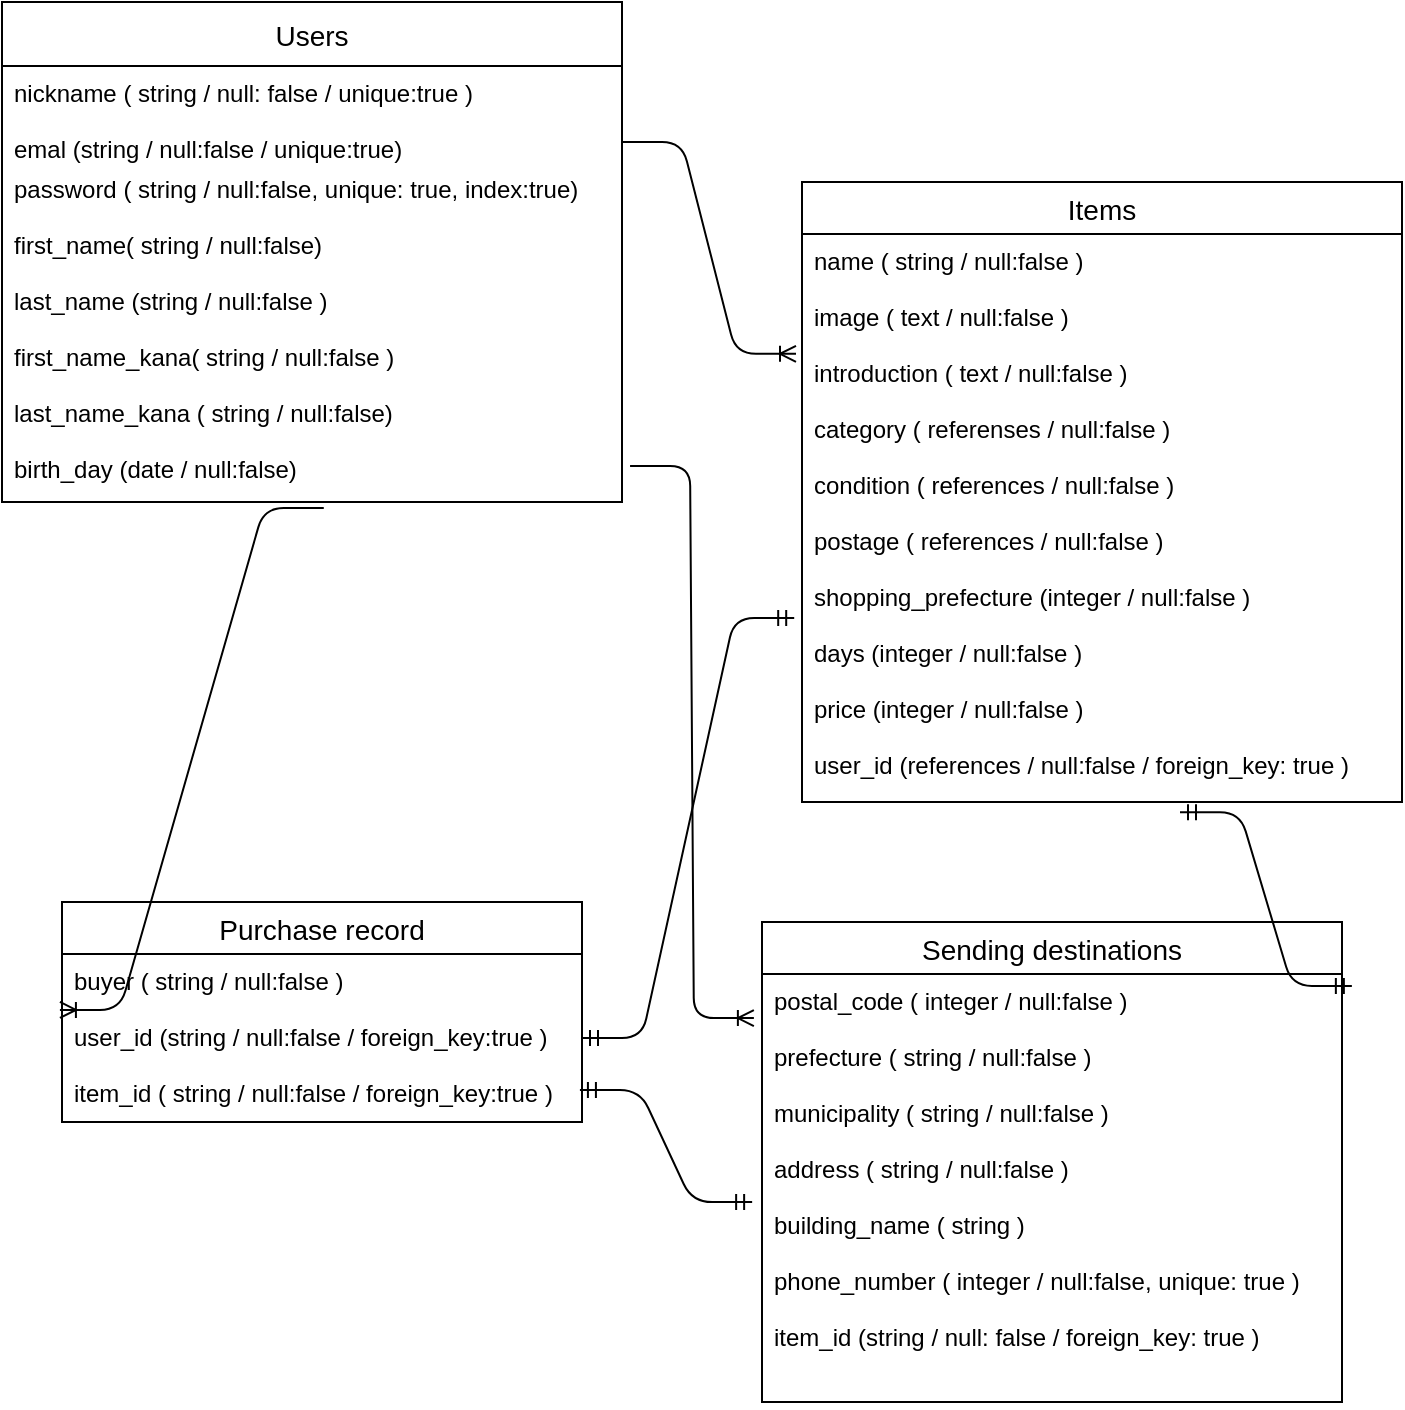 <mxfile version="13.6.5">
    <diagram id="qW6HU8GdX1D0cGEH3h1z" name="ページ1">
        <mxGraphModel dx="690" dy="476" grid="1" gridSize="10" guides="0" tooltips="1" connect="1" arrows="1" fold="1" page="1" pageScale="1" pageWidth="827" pageHeight="1169" math="0" shadow="0">
            <root>
                <mxCell id="0"/>
                <mxCell id="1" parent="0"/>
                <mxCell id="6" value="Items" style="swimlane;fontStyle=0;childLayout=stackLayout;horizontal=1;startSize=26;horizontalStack=0;resizeParent=1;resizeParentMax=0;resizeLast=0;collapsible=1;marginBottom=0;align=center;fontSize=14;" vertex="1" parent="1">
                    <mxGeometry x="440" y="300" width="300" height="310" as="geometry"/>
                </mxCell>
                <mxCell id="7" value="name ( string / null:false )&#10;&#10;image ( text / null:false )&#10;&#10;introduction ( text / null:false )&#10;&#10;category ( referenses / null:false )&#10;&#10;condition ( references / null:false )&#10;&#10;postage ( references / null:false )&#10;&#10;shopping_prefecture (integer / null:false )&#10;&#10;days (integer / null:false )&#10;&#10;price (integer / null:false )&#10;&#10;user_id (references / null:false / foreign_key: true )" style="text;strokeColor=none;fillColor=none;spacingLeft=4;spacingRight=4;overflow=hidden;rotatable=0;points=[[0,0.5],[1,0.5]];portConstraint=eastwest;fontSize=12;" vertex="1" parent="6">
                    <mxGeometry y="26" width="300" height="284" as="geometry"/>
                </mxCell>
                <mxCell id="16" value="Sending destinations" style="swimlane;fontStyle=0;childLayout=stackLayout;horizontal=1;startSize=26;horizontalStack=0;resizeParent=1;resizeParentMax=0;resizeLast=0;collapsible=1;marginBottom=0;align=center;fontSize=14;" vertex="1" parent="1">
                    <mxGeometry x="420" y="670" width="290" height="240" as="geometry"/>
                </mxCell>
                <mxCell id="17" value="postal_code ( integer / null:false )&#10;&#10;prefecture ( string / null:false )&#10;&#10;municipality ( string / null:false )&#10;&#10;address ( string / null:false )&#10;&#10;building_name ( string )&#10;&#10;phone_number ( integer / null:false, unique: true )&#10;&#10;item_id (string / null: false / foreign_key: true )" style="text;strokeColor=none;fillColor=none;spacingLeft=4;spacingRight=4;overflow=hidden;rotatable=0;points=[[0,0.5],[1,0.5]];portConstraint=eastwest;fontSize=12;" vertex="1" parent="16">
                    <mxGeometry y="26" width="290" height="214" as="geometry"/>
                </mxCell>
                <mxCell id="12" value="Purchase record" style="swimlane;fontStyle=0;childLayout=stackLayout;horizontal=1;startSize=26;horizontalStack=0;resizeParent=1;resizeParentMax=0;resizeLast=0;collapsible=1;marginBottom=0;align=center;fontSize=14;" vertex="1" parent="1">
                    <mxGeometry x="70" y="660" width="260" height="110" as="geometry"/>
                </mxCell>
                <mxCell id="14" value="buyer ( string / null:false )&#10;&#10;user_id (string / null:false / foreign_key:true )&#10;&#10;item_id ( string / null:false / foreign_key:true )" style="text;strokeColor=none;fillColor=none;spacingLeft=4;spacingRight=4;overflow=hidden;rotatable=0;points=[[0,0.5],[1,0.5]];portConstraint=eastwest;fontSize=12;" vertex="1" parent="12">
                    <mxGeometry y="26" width="260" height="84" as="geometry"/>
                </mxCell>
                <mxCell id="2" value="Users" style="swimlane;fontStyle=0;childLayout=stackLayout;horizontal=1;startSize=32;horizontalStack=0;resizeParent=1;resizeParentMax=0;resizeLast=0;collapsible=1;marginBottom=0;align=center;fontSize=14;direction=east;" vertex="1" parent="1">
                    <mxGeometry x="40" y="210" width="310" height="250" as="geometry"/>
                </mxCell>
                <mxCell id="3" value="nickname ( string / null: false / unique:true )" style="text;strokeColor=none;fillColor=none;spacingLeft=4;spacingRight=4;overflow=hidden;rotatable=0;points=[[0,0.5],[1,0.5]];portConstraint=eastwest;fontSize=12;" vertex="1" parent="2">
                    <mxGeometry y="32" width="310" height="28" as="geometry"/>
                </mxCell>
                <mxCell id="4" value="emal (string / null:false / unique:true)" style="text;strokeColor=none;fillColor=none;spacingLeft=4;spacingRight=4;overflow=hidden;rotatable=0;points=[[0,0.5],[1,0.5]];portConstraint=eastwest;fontSize=12;" vertex="1" parent="2">
                    <mxGeometry y="60" width="310" height="20" as="geometry"/>
                </mxCell>
                <mxCell id="5" value="password ( string / null:false, unique: true, index:true)&#10;&#10;first_name( string / null:false)&#10;&#10;last_name (string / null:false )&#10;&#10;first_name_kana( string / null:false )&#10;&#10;last_name_kana ( string / null:false)&#10;&#10;birth_day (date / null:false)" style="text;strokeColor=none;fillColor=none;spacingLeft=4;spacingRight=4;overflow=hidden;rotatable=0;points=[[0,0.5],[1,0.5]];portConstraint=eastwest;fontSize=12;" vertex="1" parent="2">
                    <mxGeometry y="80" width="310" height="170" as="geometry"/>
                </mxCell>
                <mxCell id="27" value="" style="edgeStyle=entityRelationEdgeStyle;fontSize=12;html=1;endArrow=ERoneToMany;exitX=1;exitY=0.5;exitDx=0;exitDy=0;entryX=-0.01;entryY=0.211;entryDx=0;entryDy=0;entryPerimeter=0;" edge="1" parent="1" source="4" target="7">
                    <mxGeometry width="100" height="100" relative="1" as="geometry">
                        <mxPoint x="260" y="470" as="sourcePoint"/>
                        <mxPoint x="360" y="370" as="targetPoint"/>
                    </mxGeometry>
                </mxCell>
                <mxCell id="29" value="" style="edgeStyle=entityRelationEdgeStyle;fontSize=12;html=1;endArrow=ERoneToMany;exitX=1.013;exitY=0.894;exitDx=0;exitDy=0;exitPerimeter=0;entryX=-0.014;entryY=0.103;entryDx=0;entryDy=0;entryPerimeter=0;" edge="1" parent="1" source="5" target="17">
                    <mxGeometry width="100" height="100" relative="1" as="geometry">
                        <mxPoint x="260" y="620" as="sourcePoint"/>
                        <mxPoint x="360" y="520" as="targetPoint"/>
                    </mxGeometry>
                </mxCell>
                <mxCell id="30" value="" style="edgeStyle=entityRelationEdgeStyle;fontSize=12;html=1;endArrow=ERoneToMany;exitX=0.519;exitY=1.018;exitDx=0;exitDy=0;exitPerimeter=0;entryX=-0.004;entryY=0.333;entryDx=0;entryDy=0;entryPerimeter=0;" edge="1" parent="1" source="5" target="14">
                    <mxGeometry width="100" height="100" relative="1" as="geometry">
                        <mxPoint x="260" y="620" as="sourcePoint"/>
                        <mxPoint x="360" y="520" as="targetPoint"/>
                    </mxGeometry>
                </mxCell>
                <mxCell id="31" value="" style="edgeStyle=entityRelationEdgeStyle;fontSize=12;html=1;endArrow=ERmandOne;startArrow=ERmandOne;entryX=-0.013;entryY=0.676;entryDx=0;entryDy=0;entryPerimeter=0;exitX=1;exitY=0.5;exitDx=0;exitDy=0;" edge="1" parent="1" source="14" target="7">
                    <mxGeometry width="100" height="100" relative="1" as="geometry">
                        <mxPoint x="360" y="620" as="sourcePoint"/>
                        <mxPoint x="430" y="520" as="targetPoint"/>
                    </mxGeometry>
                </mxCell>
                <mxCell id="32" value="" style="edgeStyle=entityRelationEdgeStyle;fontSize=12;html=1;endArrow=ERmandOne;startArrow=ERmandOne;entryX=-0.017;entryY=0.533;entryDx=0;entryDy=0;entryPerimeter=0;exitX=0.996;exitY=0.81;exitDx=0;exitDy=0;exitPerimeter=0;" edge="1" parent="1" source="14" target="17">
                    <mxGeometry width="100" height="100" relative="1" as="geometry">
                        <mxPoint x="350" y="570" as="sourcePoint"/>
                        <mxPoint x="450" y="470" as="targetPoint"/>
                    </mxGeometry>
                </mxCell>
                <mxCell id="33" value="" style="edgeStyle=entityRelationEdgeStyle;fontSize=12;html=1;endArrow=ERmandOne;startArrow=ERmandOne;entryX=0.63;entryY=1.018;entryDx=0;entryDy=0;entryPerimeter=0;exitX=1.017;exitY=0.028;exitDx=0;exitDy=0;exitPerimeter=0;" edge="1" parent="1" source="17" target="7">
                    <mxGeometry width="100" height="100" relative="1" as="geometry">
                        <mxPoint x="350" y="660" as="sourcePoint"/>
                        <mxPoint x="450" y="560" as="targetPoint"/>
                    </mxGeometry>
                </mxCell>
            </root>
        </mxGraphModel>
    </diagram>
</mxfile>